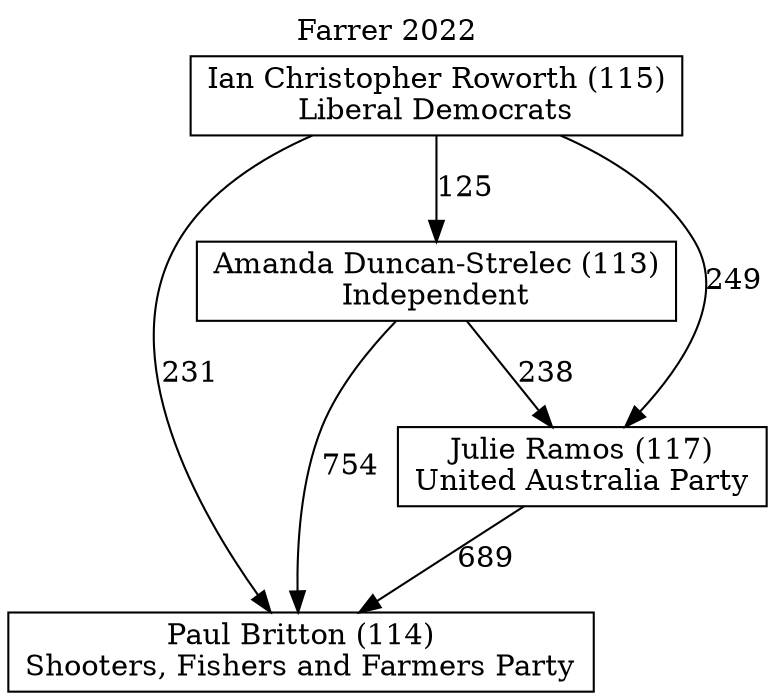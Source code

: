 // House preference flow
digraph "Paul Britton (114)_Farrer_2022" {
	graph [label="Farrer 2022" labelloc=t mclimit=10]
	node [shape=box]
	"Amanda Duncan-Strelec (113)" [label="Amanda Duncan-Strelec (113)
Independent"]
	"Paul Britton (114)" [label="Paul Britton (114)
Shooters, Fishers and Farmers Party"]
	"Ian Christopher Roworth (115)" [label="Ian Christopher Roworth (115)
Liberal Democrats"]
	"Julie Ramos (117)" [label="Julie Ramos (117)
United Australia Party"]
	"Julie Ramos (117)" -> "Paul Britton (114)" [label=689]
	"Amanda Duncan-Strelec (113)" -> "Paul Britton (114)" [label=754]
	"Amanda Duncan-Strelec (113)" -> "Julie Ramos (117)" [label=238]
	"Ian Christopher Roworth (115)" -> "Amanda Duncan-Strelec (113)" [label=125]
	"Ian Christopher Roworth (115)" -> "Julie Ramos (117)" [label=249]
	"Ian Christopher Roworth (115)" -> "Paul Britton (114)" [label=231]
}
